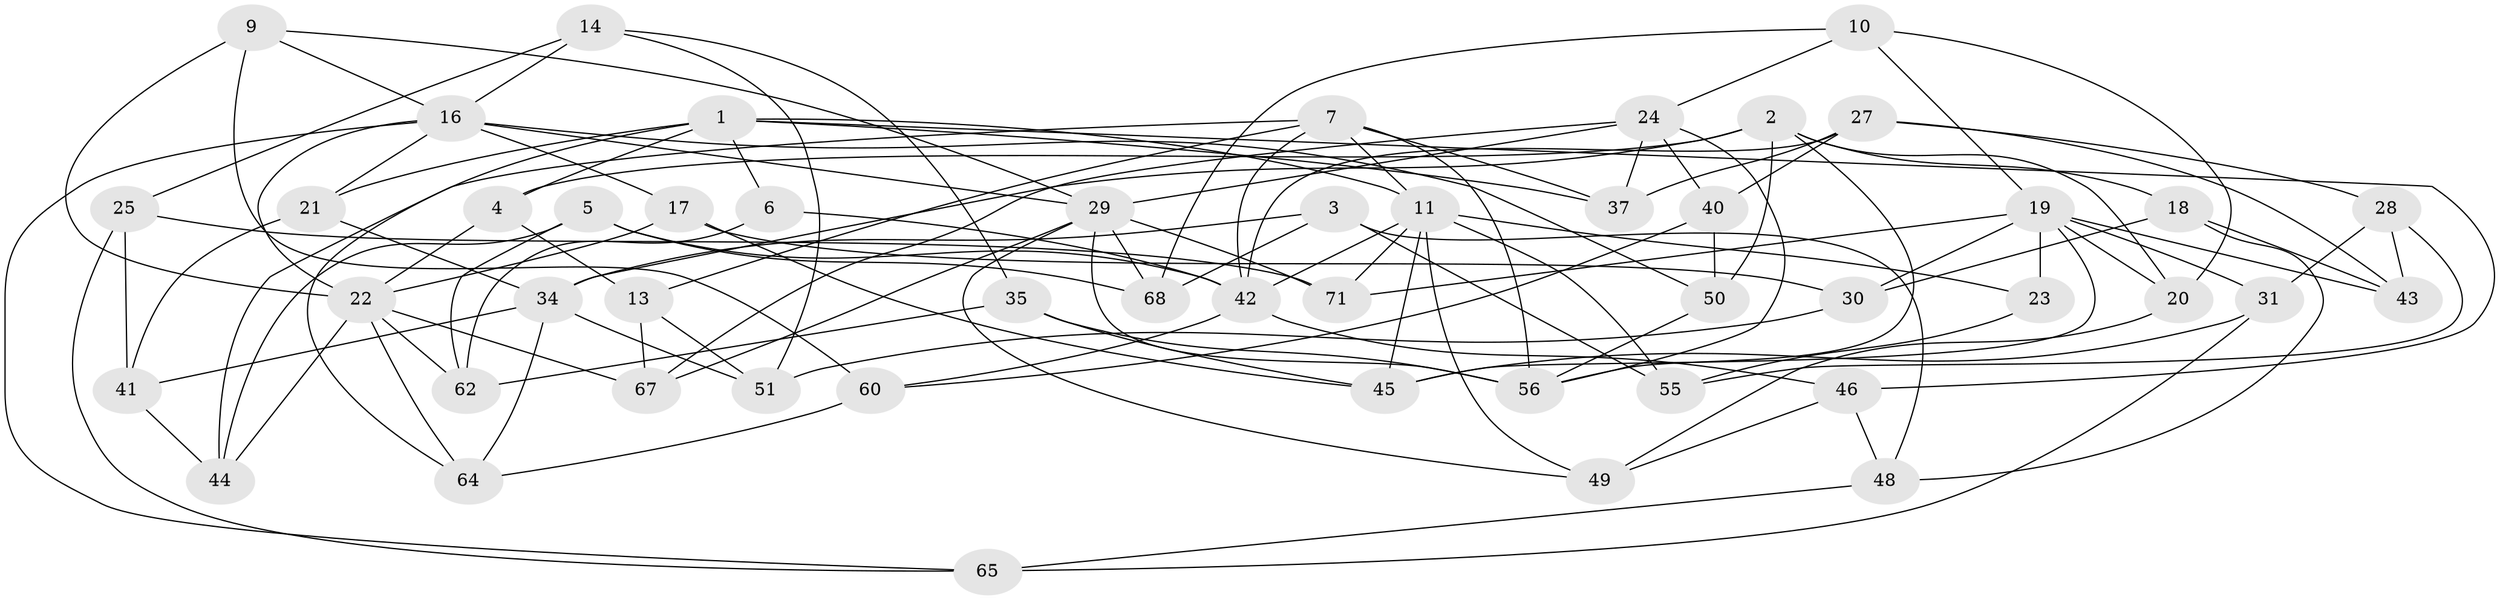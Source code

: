 // original degree distribution, {4: 1.0}
// Generated by graph-tools (version 1.1) at 2025/20/03/04/25 18:20:48]
// undirected, 50 vertices, 118 edges
graph export_dot {
graph [start="1"]
  node [color=gray90,style=filled];
  1 [super="+12+57"];
  2 [super="+8"];
  3;
  4;
  5;
  6;
  7 [super="+32"];
  9;
  10;
  11 [super="+38+15"];
  13;
  14;
  16 [super="+53+39"];
  17;
  18;
  19 [super="+52+47"];
  20;
  21;
  22 [super="+26+72"];
  23;
  24 [super="+36"];
  25;
  27 [super="+54"];
  28;
  29 [super="+58+33"];
  30;
  31;
  34 [super="+66"];
  35;
  37;
  40;
  41;
  42 [super="+61"];
  43;
  44;
  45 [super="+70"];
  46;
  48;
  49;
  50;
  51;
  55;
  56 [super="+69"];
  60;
  62;
  64;
  65;
  67;
  68;
  71;
  1 -- 6 [weight=2];
  1 -- 46;
  1 -- 64;
  1 -- 11;
  1 -- 37;
  1 -- 4;
  1 -- 21;
  2 -- 20;
  2 -- 18;
  2 -- 50;
  2 -- 56;
  2 -- 4;
  2 -- 34;
  3 -- 34;
  3 -- 48;
  3 -- 55;
  3 -- 68;
  4 -- 13;
  4 -- 22;
  5 -- 62;
  5 -- 44;
  5 -- 68;
  5 -- 42;
  6 -- 62;
  6 -- 42;
  7 -- 44;
  7 -- 37;
  7 -- 42;
  7 -- 56;
  7 -- 11;
  7 -- 13;
  9 -- 60;
  9 -- 22;
  9 -- 29;
  9 -- 16;
  10 -- 20;
  10 -- 68;
  10 -- 19;
  10 -- 24;
  11 -- 23 [weight=2];
  11 -- 49;
  11 -- 55;
  11 -- 42;
  11 -- 45 [weight=2];
  11 -- 71;
  13 -- 67;
  13 -- 51;
  14 -- 35;
  14 -- 25;
  14 -- 51;
  14 -- 16;
  16 -- 21;
  16 -- 29;
  16 -- 50;
  16 -- 22;
  16 -- 17;
  16 -- 65;
  17 -- 45;
  17 -- 30;
  17 -- 22;
  18 -- 30;
  18 -- 48;
  18 -- 43;
  19 -- 43;
  19 -- 30;
  19 -- 71;
  19 -- 20;
  19 -- 23;
  19 -- 31;
  19 -- 45;
  20 -- 49;
  21 -- 41;
  21 -- 34;
  22 -- 62;
  22 -- 64;
  22 -- 67;
  22 -- 44;
  23 -- 55;
  24 -- 40;
  24 -- 29;
  24 -- 67;
  24 -- 37;
  24 -- 56;
  25 -- 71;
  25 -- 65;
  25 -- 41;
  27 -- 43;
  27 -- 42 [weight=2];
  27 -- 40;
  27 -- 28;
  27 -- 37;
  28 -- 31;
  28 -- 43;
  28 -- 55;
  29 -- 68;
  29 -- 71;
  29 -- 56;
  29 -- 67;
  29 -- 49;
  30 -- 51;
  31 -- 65;
  31 -- 45;
  34 -- 51;
  34 -- 64;
  34 -- 41;
  35 -- 45;
  35 -- 62;
  35 -- 56;
  40 -- 60;
  40 -- 50;
  41 -- 44;
  42 -- 60;
  42 -- 46;
  46 -- 49;
  46 -- 48;
  48 -- 65;
  50 -- 56;
  60 -- 64;
}
